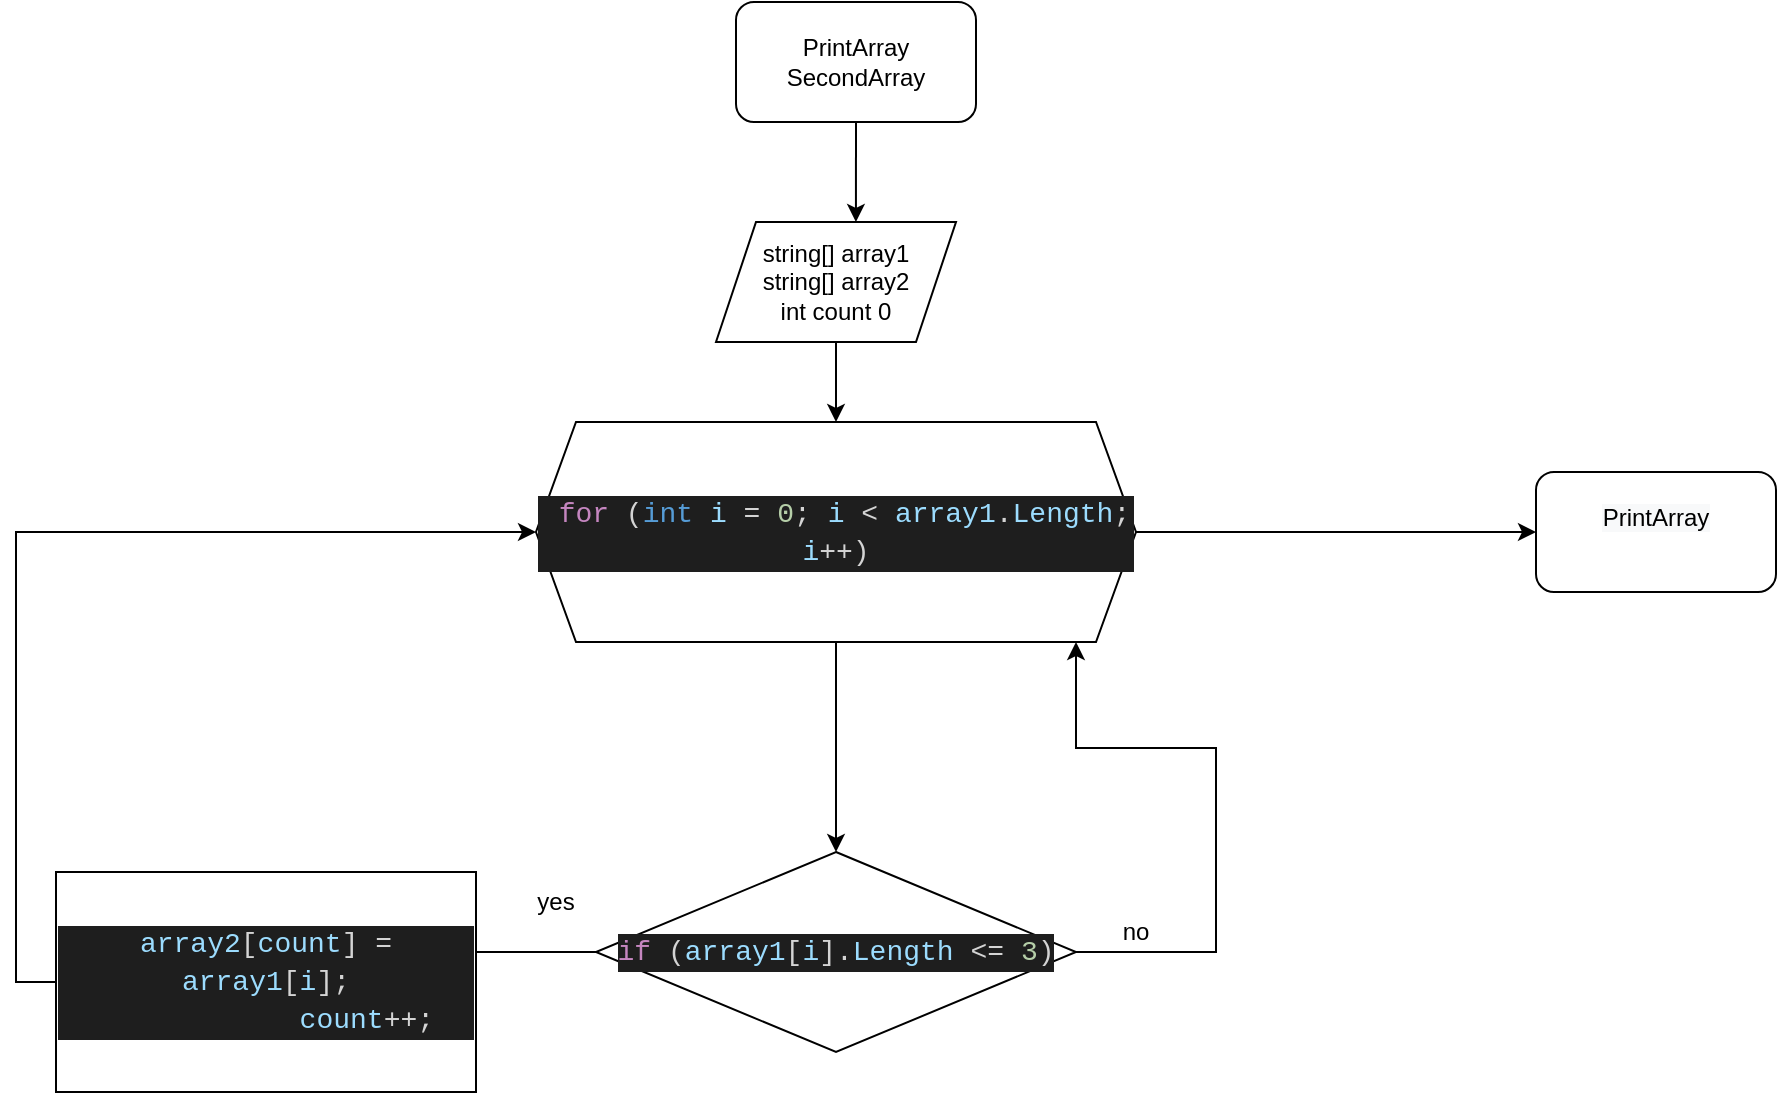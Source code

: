 <mxfile version="19.0.3" type="device"><diagram id="1AfLNbk_X-Zz8DVy04A2" name="Страница 1"><mxGraphModel dx="1420" dy="855" grid="1" gridSize="10" guides="1" tooltips="1" connect="1" arrows="1" fold="1" page="1" pageScale="1" pageWidth="827" pageHeight="1169" math="0" shadow="0"><root><mxCell id="0"/><mxCell id="1" parent="0"/><mxCell id="ExrwFrV1PPlHlGJFTLyf-10" style="edgeStyle=orthogonalEdgeStyle;rounded=0;orthogonalLoop=1;jettySize=auto;html=1;exitX=0.5;exitY=1;exitDx=0;exitDy=0;entryX=0.583;entryY=0;entryDx=0;entryDy=0;entryPerimeter=0;" edge="1" parent="1" source="ExrwFrV1PPlHlGJFTLyf-1" target="ExrwFrV1PPlHlGJFTLyf-2"><mxGeometry relative="1" as="geometry"/></mxCell><mxCell id="ExrwFrV1PPlHlGJFTLyf-1" value="PrintArray&lt;br&gt;SecondArray" style="rounded=1;whiteSpace=wrap;html=1;" vertex="1" parent="1"><mxGeometry x="370" y="60" width="120" height="60" as="geometry"/></mxCell><mxCell id="ExrwFrV1PPlHlGJFTLyf-11" style="edgeStyle=orthogonalEdgeStyle;rounded=0;orthogonalLoop=1;jettySize=auto;html=1;exitX=0.5;exitY=1;exitDx=0;exitDy=0;" edge="1" parent="1" source="ExrwFrV1PPlHlGJFTLyf-2" target="ExrwFrV1PPlHlGJFTLyf-3"><mxGeometry relative="1" as="geometry"/></mxCell><mxCell id="ExrwFrV1PPlHlGJFTLyf-2" value="string[] array1&lt;br&gt;string[] array2&lt;br&gt;int count 0" style="shape=parallelogram;perimeter=parallelogramPerimeter;whiteSpace=wrap;html=1;fixedSize=1;" vertex="1" parent="1"><mxGeometry x="360" y="170" width="120" height="60" as="geometry"/></mxCell><mxCell id="ExrwFrV1PPlHlGJFTLyf-8" value="" style="edgeStyle=orthogonalEdgeStyle;rounded=0;orthogonalLoop=1;jettySize=auto;html=1;" edge="1" parent="1" source="ExrwFrV1PPlHlGJFTLyf-3" target="ExrwFrV1PPlHlGJFTLyf-4"><mxGeometry relative="1" as="geometry"/></mxCell><mxCell id="ExrwFrV1PPlHlGJFTLyf-15" style="edgeStyle=orthogonalEdgeStyle;rounded=0;orthogonalLoop=1;jettySize=auto;html=1;exitX=1;exitY=0.5;exitDx=0;exitDy=0;entryX=0;entryY=0.5;entryDx=0;entryDy=0;" edge="1" parent="1" source="ExrwFrV1PPlHlGJFTLyf-3" target="ExrwFrV1PPlHlGJFTLyf-14"><mxGeometry relative="1" as="geometry"/></mxCell><mxCell id="ExrwFrV1PPlHlGJFTLyf-3" value="&lt;div style=&quot;color: rgb(212, 212, 212); background-color: rgb(30, 30, 30); font-family: Consolas, &amp;quot;Courier New&amp;quot;, monospace; font-size: 14px; line-height: 19px;&quot;&gt;&amp;nbsp;&lt;span style=&quot;color: #c586c0;&quot;&gt;for&lt;/span&gt; (&lt;span style=&quot;color: #569cd6;&quot;&gt;int&lt;/span&gt; &lt;span style=&quot;color: #9cdcfe;&quot;&gt;i&lt;/span&gt; = &lt;span style=&quot;color: #b5cea8;&quot;&gt;0&lt;/span&gt;; &lt;span style=&quot;color: #9cdcfe;&quot;&gt;i&lt;/span&gt; &amp;lt; &lt;span style=&quot;color: #9cdcfe;&quot;&gt;array1&lt;/span&gt;.&lt;span style=&quot;color: #9cdcfe;&quot;&gt;Length&lt;/span&gt;; &lt;span style=&quot;color: #9cdcfe;&quot;&gt;i&lt;/span&gt;++)&lt;/div&gt;" style="shape=hexagon;perimeter=hexagonPerimeter2;whiteSpace=wrap;html=1;fixedSize=1;" vertex="1" parent="1"><mxGeometry x="270" y="270" width="300" height="110" as="geometry"/></mxCell><mxCell id="ExrwFrV1PPlHlGJFTLyf-6" style="edgeStyle=orthogonalEdgeStyle;rounded=0;orthogonalLoop=1;jettySize=auto;html=1;exitX=0;exitY=0.5;exitDx=0;exitDy=0;entryX=0.952;entryY=0.364;entryDx=0;entryDy=0;entryPerimeter=0;" edge="1" parent="1" source="ExrwFrV1PPlHlGJFTLyf-4" target="ExrwFrV1PPlHlGJFTLyf-5"><mxGeometry relative="1" as="geometry"/></mxCell><mxCell id="ExrwFrV1PPlHlGJFTLyf-17" style="edgeStyle=orthogonalEdgeStyle;rounded=0;orthogonalLoop=1;jettySize=auto;html=1;exitX=1;exitY=0.5;exitDx=0;exitDy=0;entryX=0.9;entryY=1;entryDx=0;entryDy=0;entryPerimeter=0;" edge="1" parent="1" source="ExrwFrV1PPlHlGJFTLyf-4" target="ExrwFrV1PPlHlGJFTLyf-3"><mxGeometry relative="1" as="geometry"><Array as="points"><mxPoint x="610" y="535"/><mxPoint x="610" y="433"/><mxPoint x="540" y="433"/></Array></mxGeometry></mxCell><mxCell id="ExrwFrV1PPlHlGJFTLyf-4" value="&lt;div style=&quot;color: rgb(212, 212, 212); background-color: rgb(30, 30, 30); font-family: Consolas, &amp;quot;Courier New&amp;quot;, monospace; font-size: 14px; line-height: 19px;&quot;&gt;&lt;span style=&quot;color: #c586c0;&quot;&gt;if&lt;/span&gt; (&lt;span style=&quot;color: #9cdcfe;&quot;&gt;array1&lt;/span&gt;[&lt;span style=&quot;color: #9cdcfe;&quot;&gt;i&lt;/span&gt;].&lt;span style=&quot;color: #9cdcfe;&quot;&gt;Length&lt;/span&gt; &amp;lt;= &lt;span style=&quot;color: #b5cea8;&quot;&gt;3&lt;/span&gt;)&lt;/div&gt;" style="rhombus;whiteSpace=wrap;html=1;" vertex="1" parent="1"><mxGeometry x="300" y="485" width="240" height="100" as="geometry"/></mxCell><mxCell id="ExrwFrV1PPlHlGJFTLyf-7" style="edgeStyle=orthogonalEdgeStyle;rounded=0;orthogonalLoop=1;jettySize=auto;html=1;exitX=0;exitY=0.5;exitDx=0;exitDy=0;entryX=0;entryY=0.5;entryDx=0;entryDy=0;" edge="1" parent="1" source="ExrwFrV1PPlHlGJFTLyf-5" target="ExrwFrV1PPlHlGJFTLyf-3"><mxGeometry relative="1" as="geometry"/></mxCell><mxCell id="ExrwFrV1PPlHlGJFTLyf-5" value="&lt;div style=&quot;color: rgb(212, 212, 212); background-color: rgb(30, 30, 30); font-family: Consolas, &amp;quot;Courier New&amp;quot;, monospace; font-size: 14px; line-height: 19px;&quot;&gt;&lt;div&gt;&lt;span style=&quot;color: #9cdcfe;&quot;&gt;array2&lt;/span&gt;[&lt;span style=&quot;color: #9cdcfe;&quot;&gt;count&lt;/span&gt;] = &lt;span style=&quot;color: #9cdcfe;&quot;&gt;array1&lt;/span&gt;[&lt;span style=&quot;color: #9cdcfe;&quot;&gt;i&lt;/span&gt;];&lt;/div&gt;&lt;div&gt;&amp;nbsp; &amp;nbsp; &amp;nbsp; &amp;nbsp; &amp;nbsp; &amp;nbsp; &lt;span style=&quot;color: #9cdcfe;&quot;&gt;count&lt;/span&gt;++;&lt;/div&gt;&lt;/div&gt;" style="rounded=0;whiteSpace=wrap;html=1;" vertex="1" parent="1"><mxGeometry x="30" y="495" width="210" height="110" as="geometry"/></mxCell><mxCell id="ExrwFrV1PPlHlGJFTLyf-9" value="yes" style="text;html=1;strokeColor=none;fillColor=none;align=center;verticalAlign=middle;whiteSpace=wrap;rounded=0;" vertex="1" parent="1"><mxGeometry x="250" y="495" width="60" height="30" as="geometry"/></mxCell><mxCell id="ExrwFrV1PPlHlGJFTLyf-13" value="no" style="text;html=1;strokeColor=none;fillColor=none;align=center;verticalAlign=middle;whiteSpace=wrap;rounded=0;" vertex="1" parent="1"><mxGeometry x="540" y="510" width="60" height="30" as="geometry"/></mxCell><mxCell id="ExrwFrV1PPlHlGJFTLyf-14" value="&#10;&lt;span style=&quot;color: rgb(0, 0, 0); font-family: Helvetica; font-size: 12px; font-style: normal; font-variant-ligatures: normal; font-variant-caps: normal; font-weight: 400; letter-spacing: normal; orphans: 2; text-align: center; text-indent: 0px; text-transform: none; widows: 2; word-spacing: 0px; -webkit-text-stroke-width: 0px; background-color: rgb(248, 249, 250); text-decoration-thickness: initial; text-decoration-style: initial; text-decoration-color: initial; float: none; display: inline !important;&quot;&gt;PrintArray&lt;/span&gt;&#10;&#10;" style="rounded=1;whiteSpace=wrap;html=1;" vertex="1" parent="1"><mxGeometry x="770" y="295" width="120" height="60" as="geometry"/></mxCell></root></mxGraphModel></diagram></mxfile>
